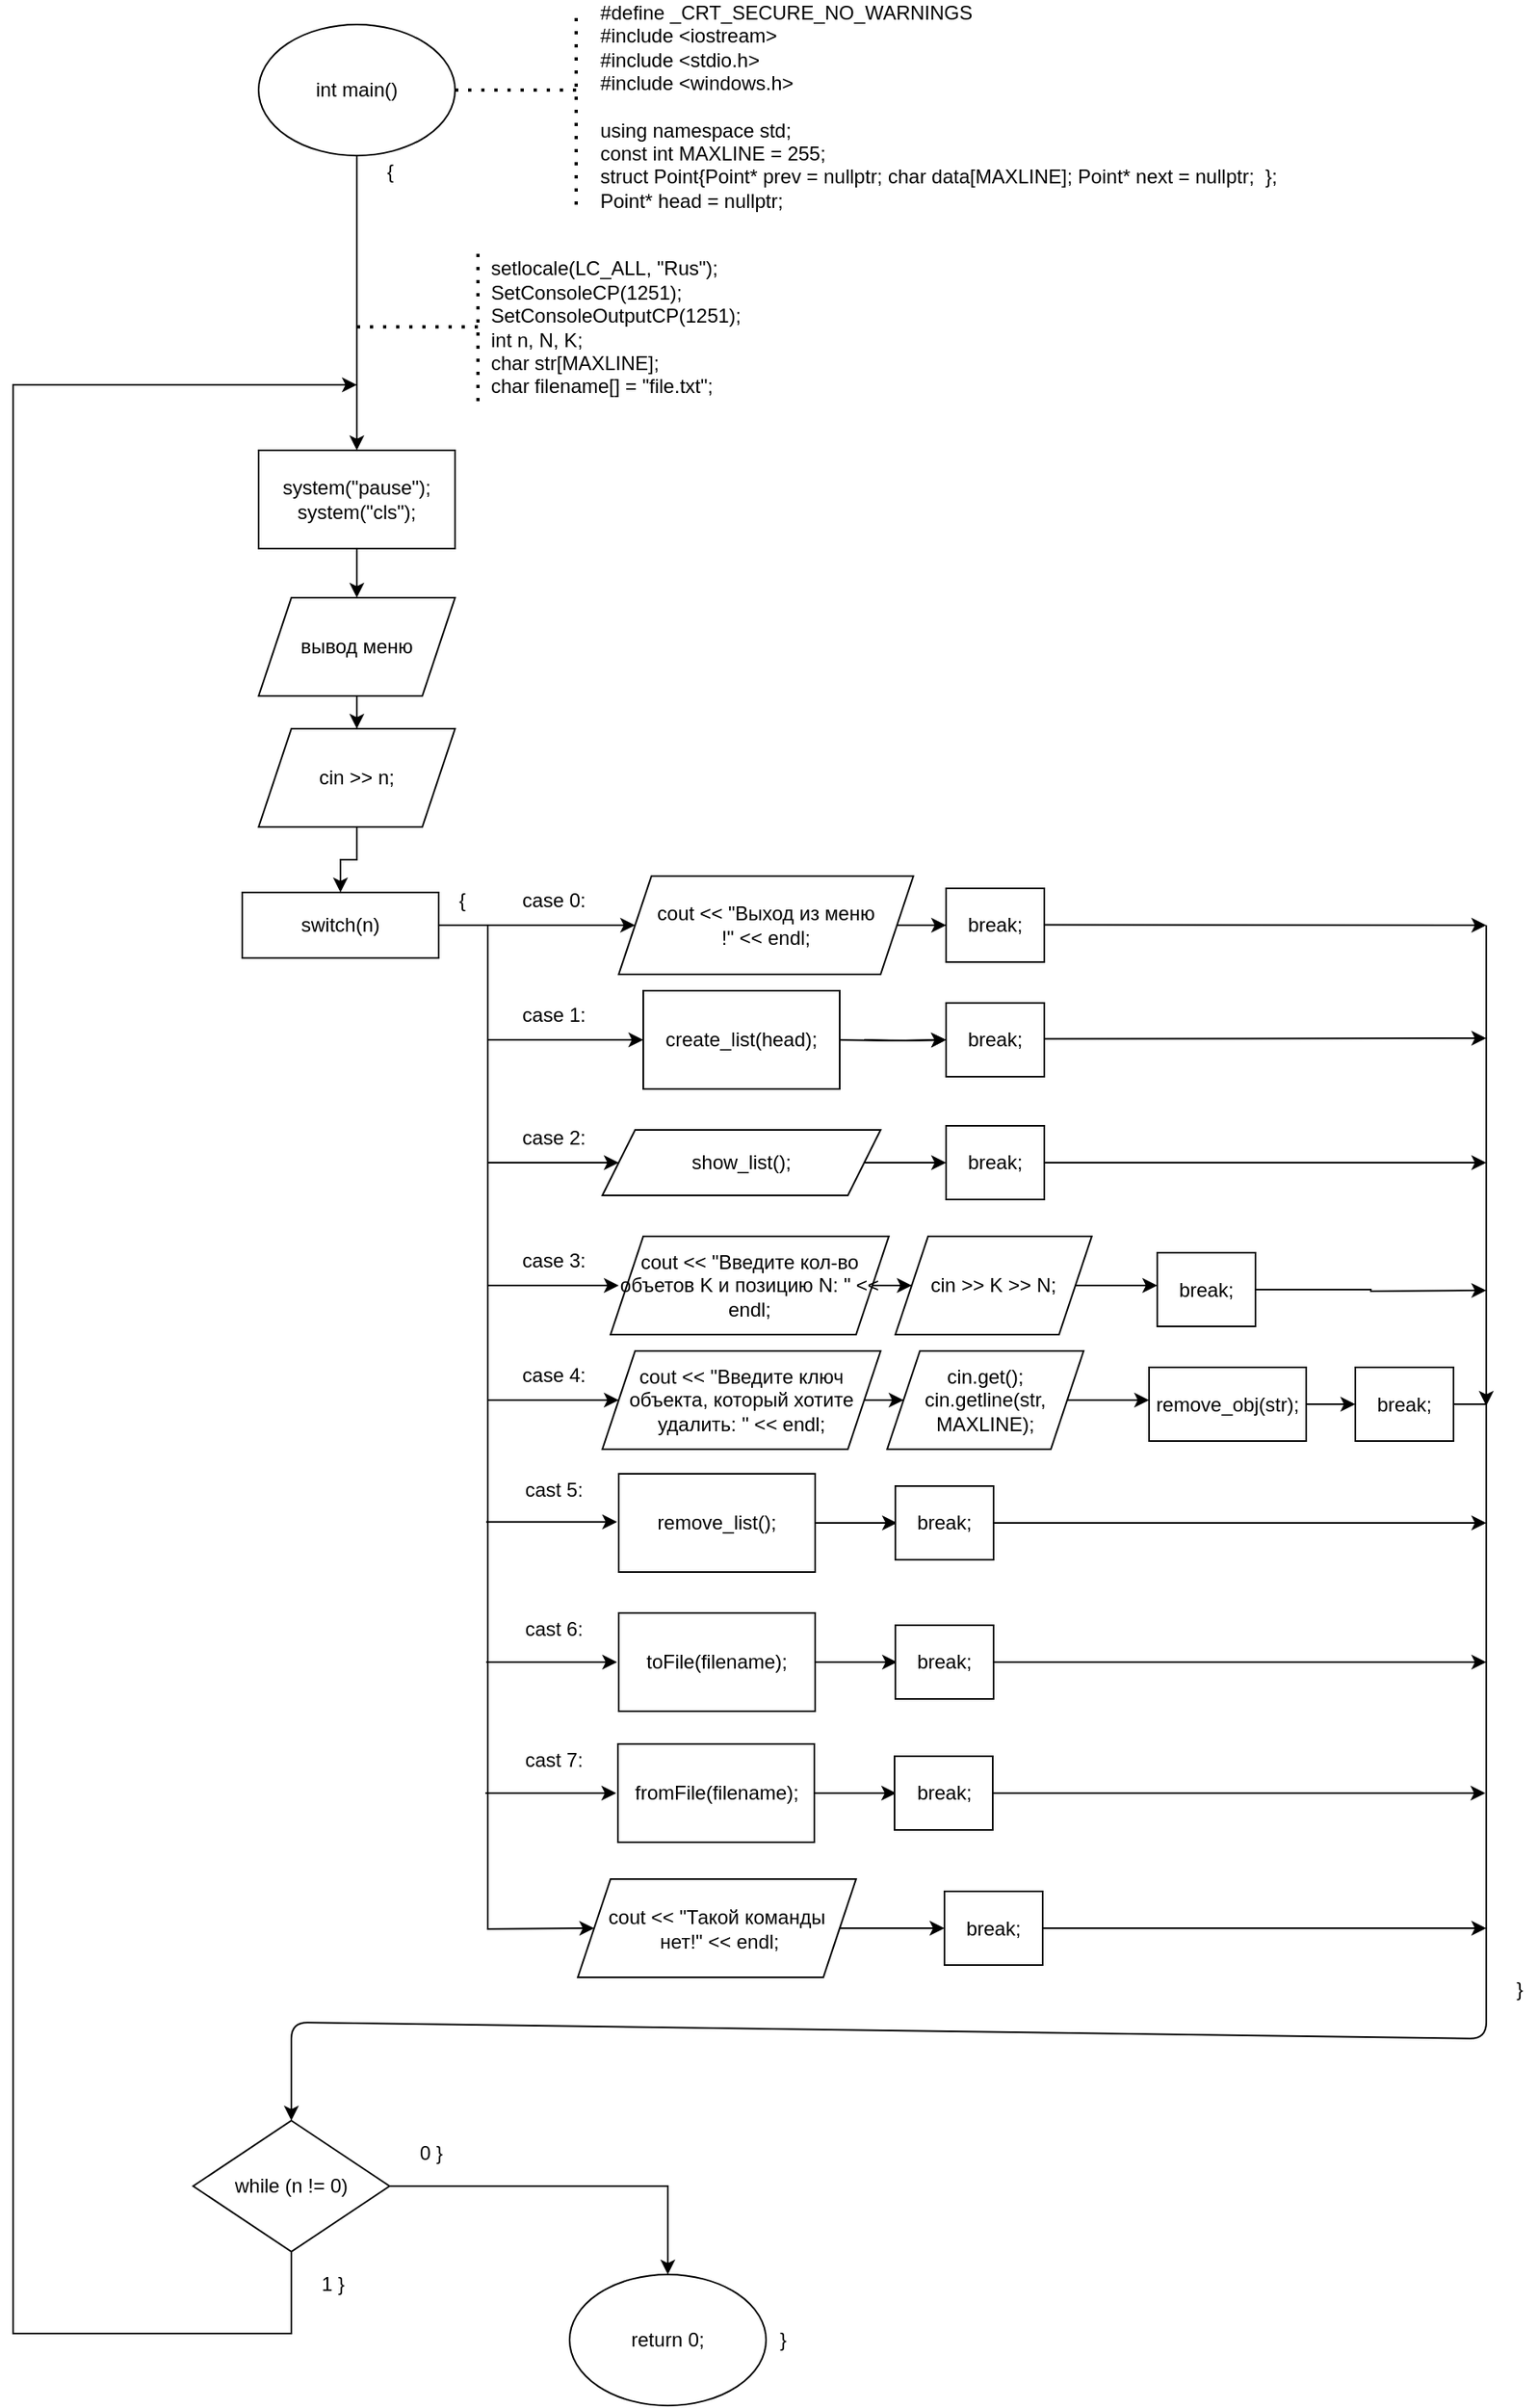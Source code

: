<mxfile version="13.9.9" type="device"><diagram id="QbGUG96C2pj4gj83jWem" name="Страница 1"><mxGraphModel dx="852" dy="504" grid="1" gridSize="10" guides="1" tooltips="1" connect="1" arrows="1" fold="1" page="1" pageScale="1" pageWidth="827" pageHeight="1169" math="0" shadow="0"><root><mxCell id="0"/><mxCell id="1" parent="0"/><mxCell id="N9R3cXab0VsPmYiec3A0-5" style="edgeStyle=orthogonalEdgeStyle;rounded=0;orthogonalLoop=1;jettySize=auto;html=1;" parent="1" source="N9R3cXab0VsPmYiec3A0-1" edge="1"><mxGeometry relative="1" as="geometry"><mxPoint x="340" y="600" as="targetPoint"/></mxGeometry></mxCell><mxCell id="N9R3cXab0VsPmYiec3A0-1" value="int main()" style="ellipse;whiteSpace=wrap;html=1;" parent="1" vertex="1"><mxGeometry x="280" y="340" width="120" height="80" as="geometry"/></mxCell><mxCell id="N9R3cXab0VsPmYiec3A0-2" value="" style="endArrow=none;dashed=1;html=1;dashPattern=1 3;strokeWidth=2;exitX=1;exitY=0.5;exitDx=0;exitDy=0;" parent="1" source="N9R3cXab0VsPmYiec3A0-1" edge="1"><mxGeometry width="50" height="50" relative="1" as="geometry"><mxPoint x="360" y="710" as="sourcePoint"/><mxPoint x="480" y="380" as="targetPoint"/></mxGeometry></mxCell><mxCell id="N9R3cXab0VsPmYiec3A0-3" value="&lt;div style=&quot;text-align: left&quot;&gt;#define _CRT_SECURE_NO_WARNINGS&lt;/div&gt;&lt;div style=&quot;text-align: left&quot;&gt;#include &amp;lt;iostream&amp;gt;&lt;/div&gt;&lt;div style=&quot;text-align: left&quot;&gt;#include &amp;lt;stdio.h&amp;gt;&lt;/div&gt;&lt;div style=&quot;text-align: left&quot;&gt;#include &amp;lt;windows.h&amp;gt;&amp;nbsp;&lt;/div&gt;&lt;div style=&quot;text-align: left&quot;&gt;&lt;br&gt;&lt;/div&gt;&lt;div style=&quot;text-align: left&quot;&gt;&lt;div&gt;using namespace std;&lt;/div&gt;&lt;div&gt;const int MAXLINE = 255;&lt;/div&gt;&lt;/div&gt;&lt;div&gt;&lt;div&gt;struct Point&lt;span&gt;{&lt;/span&gt;&lt;span&gt;Point* prev = nullptr;&amp;nbsp;&lt;/span&gt;&lt;span&gt;char data[MAXLINE];&amp;nbsp;&lt;/span&gt;&lt;span&gt;Point* next = nullptr;&amp;nbsp;&amp;nbsp;&lt;/span&gt;&lt;span&gt;};&lt;/span&gt;&lt;/div&gt;&lt;/div&gt;&lt;div style=&quot;text-align: left&quot;&gt;&lt;span&gt;Point* head = nullptr;&lt;br&gt;&lt;/span&gt;&lt;/div&gt;" style="text;html=1;align=center;verticalAlign=middle;resizable=0;points=[];autosize=1;" parent="1" vertex="1"><mxGeometry x="480" y="325" width="430" height="130" as="geometry"/></mxCell><mxCell id="N9R3cXab0VsPmYiec3A0-4" value="" style="endArrow=none;dashed=1;html=1;dashPattern=1 3;strokeWidth=2;" parent="1" edge="1"><mxGeometry width="50" height="50" relative="1" as="geometry"><mxPoint x="474" y="450" as="sourcePoint"/><mxPoint x="474" y="330" as="targetPoint"/></mxGeometry></mxCell><mxCell id="N9R3cXab0VsPmYiec3A0-6" value="" style="endArrow=none;dashed=1;html=1;dashPattern=1 3;strokeWidth=2;exitX=1;exitY=0.5;exitDx=0;exitDy=0;" parent="1" edge="1"><mxGeometry width="50" height="50" relative="1" as="geometry"><mxPoint x="340" y="524.58" as="sourcePoint"/><mxPoint x="420" y="524.58" as="targetPoint"/><Array as="points"><mxPoint x="380" y="524.58"/></Array></mxGeometry></mxCell><mxCell id="N9R3cXab0VsPmYiec3A0-7" value="&lt;div&gt;setlocale(LC_ALL, &quot;Rus&quot;);&lt;/div&gt;&lt;div&gt;&lt;span&gt;&#9;&lt;/span&gt;SetConsoleCP(1251);&lt;/div&gt;&lt;div&gt;&lt;span&gt;&#9;&lt;/span&gt;SetConsoleOutputCP(1251);&lt;/div&gt;&lt;div&gt;&lt;span&gt;&#9;&lt;/span&gt;int n, N, K;&lt;/div&gt;&lt;div&gt;&lt;span&gt;&#9;&lt;/span&gt;char str[MAXLINE];&lt;/div&gt;&lt;div&gt;&lt;span&gt;&#9;&lt;/span&gt;char filename[] = &quot;file.txt&quot;;&lt;/div&gt;" style="text;html=1;align=left;verticalAlign=middle;resizable=0;points=[];autosize=1;" parent="1" vertex="1"><mxGeometry x="420" y="480" width="170" height="90" as="geometry"/></mxCell><mxCell id="N9R3cXab0VsPmYiec3A0-8" value="" style="endArrow=none;dashed=1;html=1;dashPattern=1 3;strokeWidth=2;" parent="1" edge="1"><mxGeometry width="50" height="50" relative="1" as="geometry"><mxPoint x="414" y="570" as="sourcePoint"/><mxPoint x="414" y="480" as="targetPoint"/></mxGeometry></mxCell><mxCell id="N9R3cXab0VsPmYiec3A0-9" style="edgeStyle=orthogonalEdgeStyle;rounded=0;orthogonalLoop=1;jettySize=auto;html=1;entryX=0;entryY=0.5;entryDx=0;entryDy=0;endArrow=classic;endFill=1;" parent="1" source="N9R3cXab0VsPmYiec3A0-10" target="N9R3cXab0VsPmYiec3A0-12" edge="1"><mxGeometry relative="1" as="geometry"/></mxCell><mxCell id="N9R3cXab0VsPmYiec3A0-10" value="switch(n)" style="rounded=0;whiteSpace=wrap;html=1;" parent="1" vertex="1"><mxGeometry x="270" y="870" width="120" height="40" as="geometry"/></mxCell><mxCell id="N9R3cXab0VsPmYiec3A0-11" style="edgeStyle=orthogonalEdgeStyle;rounded=0;orthogonalLoop=1;jettySize=auto;html=1;entryX=0;entryY=0.5;entryDx=0;entryDy=0;endArrow=classic;endFill=1;" parent="1" source="N9R3cXab0VsPmYiec3A0-12" target="N9R3cXab0VsPmYiec3A0-13" edge="1"><mxGeometry relative="1" as="geometry"/></mxCell><mxCell id="N9R3cXab0VsPmYiec3A0-12" value="cout &amp;lt;&amp;lt; &quot;Выход из меню&lt;br&gt;!&quot; &amp;lt;&amp;lt; endl;" style="shape=parallelogram;perimeter=parallelogramPerimeter;whiteSpace=wrap;html=1;fixedSize=1;" parent="1" vertex="1"><mxGeometry x="500" y="860" width="180" height="60" as="geometry"/></mxCell><mxCell id="N9R3cXab0VsPmYiec3A0-13" value="break;" style="rounded=0;whiteSpace=wrap;html=1;" parent="1" vertex="1"><mxGeometry x="700" y="867.5" width="60" height="45" as="geometry"/></mxCell><mxCell id="N9R3cXab0VsPmYiec3A0-14" value="case 0:" style="text;html=1;align=center;verticalAlign=middle;resizable=0;points=[];autosize=1;strokeColor=none;fillColor=none;" parent="1" vertex="1"><mxGeometry x="435" y="865" width="50" height="20" as="geometry"/></mxCell><mxCell id="N9R3cXab0VsPmYiec3A0-15" value="{" style="text;html=1;align=center;verticalAlign=middle;resizable=0;points=[];autosize=1;strokeColor=none;fillColor=none;" parent="1" vertex="1"><mxGeometry x="389" y="860" width="30" height="30" as="geometry"/></mxCell><mxCell id="N9R3cXab0VsPmYiec3A0-16" value="" style="endArrow=classic;html=1;rounded=0;entryX=0;entryY=0.5;entryDx=0;entryDy=0;" parent="1" target="N9R3cXab0VsPmYiec3A0-103" edge="1"><mxGeometry width="50" height="50" relative="1" as="geometry"><mxPoint x="420" y="890" as="sourcePoint"/><mxPoint x="460" y="1500" as="targetPoint"/><Array as="points"><mxPoint x="420" y="1503"/></Array></mxGeometry></mxCell><mxCell id="N9R3cXab0VsPmYiec3A0-17" style="edgeStyle=orthogonalEdgeStyle;rounded=0;orthogonalLoop=1;jettySize=auto;html=1;entryX=0;entryY=0.5;entryDx=0;entryDy=0;endArrow=classic;endFill=1;" parent="1" target="N9R3cXab0VsPmYiec3A0-19" edge="1"><mxGeometry relative="1" as="geometry"><mxPoint x="650" y="960" as="sourcePoint"/></mxGeometry></mxCell><mxCell id="N9R3cXab0VsPmYiec3A0-19" value="break;" style="rounded=0;whiteSpace=wrap;html=1;" parent="1" vertex="1"><mxGeometry x="700" y="937.5" width="60" height="45" as="geometry"/></mxCell><mxCell id="N9R3cXab0VsPmYiec3A0-20" value="case 1:" style="text;html=1;align=center;verticalAlign=middle;resizable=0;points=[];autosize=1;strokeColor=none;fillColor=none;" parent="1" vertex="1"><mxGeometry x="435" y="935" width="50" height="20" as="geometry"/></mxCell><mxCell id="N9R3cXab0VsPmYiec3A0-21" value="" style="endArrow=classic;html=1;rounded=0;entryX=0;entryY=0.5;entryDx=0;entryDy=0;" parent="1" target="N9R3cXab0VsPmYiec3A0-66" edge="1"><mxGeometry width="50" height="50" relative="1" as="geometry"><mxPoint x="420" y="960" as="sourcePoint"/><mxPoint x="500" y="960" as="targetPoint"/></mxGeometry></mxCell><mxCell id="N9R3cXab0VsPmYiec3A0-22" style="edgeStyle=orthogonalEdgeStyle;rounded=0;orthogonalLoop=1;jettySize=auto;html=1;entryX=0;entryY=0.5;entryDx=0;entryDy=0;endArrow=classic;endFill=1;" parent="1" source="N9R3cXab0VsPmYiec3A0-23" target="N9R3cXab0VsPmYiec3A0-24" edge="1"><mxGeometry relative="1" as="geometry"/></mxCell><mxCell id="N9R3cXab0VsPmYiec3A0-23" value="show_list();" style="shape=parallelogram;perimeter=parallelogramPerimeter;whiteSpace=wrap;html=1;fixedSize=1;" parent="1" vertex="1"><mxGeometry x="490" y="1015" width="170" height="40" as="geometry"/></mxCell><mxCell id="N9R3cXab0VsPmYiec3A0-59" style="edgeStyle=orthogonalEdgeStyle;rounded=0;orthogonalLoop=1;jettySize=auto;html=1;" parent="1" source="N9R3cXab0VsPmYiec3A0-24" edge="1"><mxGeometry relative="1" as="geometry"><mxPoint x="1030" y="1035" as="targetPoint"/></mxGeometry></mxCell><mxCell id="N9R3cXab0VsPmYiec3A0-24" value="break;" style="rounded=0;whiteSpace=wrap;html=1;" parent="1" vertex="1"><mxGeometry x="700" y="1012.5" width="60" height="45" as="geometry"/></mxCell><mxCell id="N9R3cXab0VsPmYiec3A0-25" value="case 2:" style="text;html=1;align=center;verticalAlign=middle;resizable=0;points=[];autosize=1;strokeColor=none;fillColor=none;" parent="1" vertex="1"><mxGeometry x="435" y="1010" width="50" height="20" as="geometry"/></mxCell><mxCell id="N9R3cXab0VsPmYiec3A0-26" value="" style="endArrow=classic;html=1;rounded=0;entryX=0;entryY=0.5;entryDx=0;entryDy=0;" parent="1" target="N9R3cXab0VsPmYiec3A0-23" edge="1"><mxGeometry width="50" height="50" relative="1" as="geometry"><mxPoint x="420" y="1035" as="sourcePoint"/><mxPoint x="480" y="1105" as="targetPoint"/></mxGeometry></mxCell><mxCell id="N9R3cXab0VsPmYiec3A0-30" value="case 3:" style="text;html=1;align=center;verticalAlign=middle;resizable=0;points=[];autosize=1;strokeColor=none;fillColor=none;" parent="1" vertex="1"><mxGeometry x="435" y="1085" width="50" height="20" as="geometry"/></mxCell><mxCell id="N9R3cXab0VsPmYiec3A0-31" value="" style="endArrow=classic;html=1;rounded=0;entryX=0;entryY=0.5;entryDx=0;entryDy=0;" parent="1" edge="1"><mxGeometry width="50" height="50" relative="1" as="geometry"><mxPoint x="420" y="1110" as="sourcePoint"/><mxPoint x="500" y="1110" as="targetPoint"/></mxGeometry></mxCell><mxCell id="N9R3cXab0VsPmYiec3A0-35" value="case 4:" style="text;html=1;align=center;verticalAlign=middle;resizable=0;points=[];autosize=1;strokeColor=none;fillColor=none;" parent="1" vertex="1"><mxGeometry x="435" y="1155" width="50" height="20" as="geometry"/></mxCell><mxCell id="N9R3cXab0VsPmYiec3A0-36" value="" style="endArrow=classic;html=1;rounded=0;entryX=0;entryY=0.5;entryDx=0;entryDy=0;" parent="1" edge="1"><mxGeometry width="50" height="50" relative="1" as="geometry"><mxPoint x="420" y="1180" as="sourcePoint"/><mxPoint x="500" y="1180" as="targetPoint"/></mxGeometry></mxCell><mxCell id="N9R3cXab0VsPmYiec3A0-41" value="cast 5:" style="text;html=1;align=center;verticalAlign=middle;resizable=0;points=[];autosize=1;strokeColor=none;fillColor=none;" parent="1" vertex="1"><mxGeometry x="435" y="1225" width="50" height="20" as="geometry"/></mxCell><mxCell id="N9R3cXab0VsPmYiec3A0-45" value="" style="endArrow=classic;html=1;rounded=0;exitX=1;exitY=0.5;exitDx=0;exitDy=0;" parent="1" edge="1"><mxGeometry width="50" height="50" relative="1" as="geometry"><mxPoint x="760" y="959.43" as="sourcePoint"/><mxPoint x="1030" y="959" as="targetPoint"/></mxGeometry></mxCell><mxCell id="N9R3cXab0VsPmYiec3A0-46" value="" style="endArrow=classic;html=1;rounded=0;exitX=1;exitY=0.5;exitDx=0;exitDy=0;" parent="1" edge="1"><mxGeometry width="50" height="50" relative="1" as="geometry"><mxPoint x="760" y="889.71" as="sourcePoint"/><mxPoint x="1030" y="890" as="targetPoint"/></mxGeometry></mxCell><mxCell id="N9R3cXab0VsPmYiec3A0-51" style="edgeStyle=orthogonalEdgeStyle;rounded=0;orthogonalLoop=1;jettySize=auto;html=1;" parent="1" source="N9R3cXab0VsPmYiec3A0-50" target="N9R3cXab0VsPmYiec3A0-52" edge="1"><mxGeometry relative="1" as="geometry"><mxPoint x="340" y="690" as="targetPoint"/></mxGeometry></mxCell><mxCell id="N9R3cXab0VsPmYiec3A0-50" value="&lt;div&gt;system(&quot;pause&quot;);&lt;/div&gt;&lt;div&gt;&lt;span&gt;&#9;&#9;&lt;/span&gt;system(&quot;cls&quot;);&lt;/div&gt;" style="rounded=0;whiteSpace=wrap;html=1;" parent="1" vertex="1"><mxGeometry x="280" y="600" width="120" height="60" as="geometry"/></mxCell><mxCell id="N9R3cXab0VsPmYiec3A0-53" style="edgeStyle=orthogonalEdgeStyle;rounded=0;orthogonalLoop=1;jettySize=auto;html=1;" parent="1" source="N9R3cXab0VsPmYiec3A0-52" target="N9R3cXab0VsPmYiec3A0-54" edge="1"><mxGeometry relative="1" as="geometry"><mxPoint x="340" y="790" as="targetPoint"/></mxGeometry></mxCell><mxCell id="N9R3cXab0VsPmYiec3A0-52" value="вывод меню" style="shape=parallelogram;perimeter=parallelogramPerimeter;whiteSpace=wrap;html=1;fixedSize=1;" parent="1" vertex="1"><mxGeometry x="280" y="690" width="120" height="60" as="geometry"/></mxCell><mxCell id="N9R3cXab0VsPmYiec3A0-113" style="edgeStyle=orthogonalEdgeStyle;rounded=0;orthogonalLoop=1;jettySize=auto;html=1;" parent="1" source="N9R3cXab0VsPmYiec3A0-54" target="N9R3cXab0VsPmYiec3A0-10" edge="1"><mxGeometry relative="1" as="geometry"/></mxCell><mxCell id="N9R3cXab0VsPmYiec3A0-54" value="cin &amp;gt;&amp;gt; n;" style="shape=parallelogram;perimeter=parallelogramPerimeter;whiteSpace=wrap;html=1;fixedSize=1;" parent="1" vertex="1"><mxGeometry x="280" y="770" width="120" height="60" as="geometry"/></mxCell><mxCell id="N9R3cXab0VsPmYiec3A0-61" style="edgeStyle=orthogonalEdgeStyle;rounded=0;orthogonalLoop=1;jettySize=auto;html=1;" parent="1" source="N9R3cXab0VsPmYiec3A0-60" target="N9R3cXab0VsPmYiec3A0-62" edge="1"><mxGeometry relative="1" as="geometry"><mxPoint x="709" y="1110" as="targetPoint"/></mxGeometry></mxCell><mxCell id="N9R3cXab0VsPmYiec3A0-60" value="cout &amp;lt;&amp;lt; &quot;Введите кол-во объетов K и позицию N: &quot; &amp;lt;&amp;lt; endl;" style="shape=parallelogram;perimeter=parallelogramPerimeter;whiteSpace=wrap;html=1;fixedSize=1;" parent="1" vertex="1"><mxGeometry x="495" y="1080" width="170" height="60" as="geometry"/></mxCell><mxCell id="N9R3cXab0VsPmYiec3A0-63" style="edgeStyle=orthogonalEdgeStyle;rounded=0;orthogonalLoop=1;jettySize=auto;html=1;" parent="1" source="N9R3cXab0VsPmYiec3A0-62" edge="1"><mxGeometry relative="1" as="geometry"><mxPoint x="829" y="1110" as="targetPoint"/></mxGeometry></mxCell><mxCell id="N9R3cXab0VsPmYiec3A0-62" value="cin &amp;gt;&amp;gt; K &amp;gt;&amp;gt; N;" style="shape=parallelogram;perimeter=parallelogramPerimeter;whiteSpace=wrap;html=1;fixedSize=1;" parent="1" vertex="1"><mxGeometry x="669" y="1080" width="120" height="60" as="geometry"/></mxCell><mxCell id="N9R3cXab0VsPmYiec3A0-67" value="" style="edgeStyle=orthogonalEdgeStyle;rounded=0;orthogonalLoop=1;jettySize=auto;html=1;" parent="1" target="N9R3cXab0VsPmYiec3A0-19" edge="1"><mxGeometry relative="1" as="geometry"><mxPoint x="630" y="960" as="sourcePoint"/></mxGeometry></mxCell><mxCell id="N9R3cXab0VsPmYiec3A0-66" value="create_list(head);" style="rounded=0;whiteSpace=wrap;html=1;" parent="1" vertex="1"><mxGeometry x="515" y="930" width="120" height="60" as="geometry"/></mxCell><mxCell id="N9R3cXab0VsPmYiec3A0-69" style="edgeStyle=orthogonalEdgeStyle;rounded=0;orthogonalLoop=1;jettySize=auto;html=1;" parent="1" source="N9R3cXab0VsPmYiec3A0-68" edge="1"><mxGeometry relative="1" as="geometry"><mxPoint x="1030" y="1113" as="targetPoint"/></mxGeometry></mxCell><mxCell id="N9R3cXab0VsPmYiec3A0-68" value="break;" style="rounded=0;whiteSpace=wrap;html=1;" parent="1" vertex="1"><mxGeometry x="829" y="1090" width="60" height="45" as="geometry"/></mxCell><mxCell id="N9R3cXab0VsPmYiec3A0-70" style="edgeStyle=orthogonalEdgeStyle;rounded=0;orthogonalLoop=1;jettySize=auto;html=1;" parent="1" source="N9R3cXab0VsPmYiec3A0-71" target="N9R3cXab0VsPmYiec3A0-73" edge="1"><mxGeometry relative="1" as="geometry"><mxPoint x="704" y="1180" as="targetPoint"/></mxGeometry></mxCell><mxCell id="N9R3cXab0VsPmYiec3A0-71" value="cout &amp;lt;&amp;lt; &quot;Введите ключ объекта, который хотите удалить: &quot; &amp;lt;&amp;lt; endl;" style="shape=parallelogram;perimeter=parallelogramPerimeter;whiteSpace=wrap;html=1;fixedSize=1;" parent="1" vertex="1"><mxGeometry x="490" y="1150" width="170" height="60" as="geometry"/></mxCell><mxCell id="N9R3cXab0VsPmYiec3A0-72" style="edgeStyle=orthogonalEdgeStyle;rounded=0;orthogonalLoop=1;jettySize=auto;html=1;" parent="1" source="N9R3cXab0VsPmYiec3A0-73" edge="1"><mxGeometry relative="1" as="geometry"><mxPoint x="824" y="1180" as="targetPoint"/></mxGeometry></mxCell><mxCell id="N9R3cXab0VsPmYiec3A0-73" value="&lt;div&gt;cin.get();&lt;/div&gt;&lt;div&gt;&lt;span&gt;&#9;&#9;&#9;&lt;/span&gt;cin.getline(str, MAXLINE);&lt;/div&gt;" style="shape=parallelogram;perimeter=parallelogramPerimeter;whiteSpace=wrap;html=1;fixedSize=1;" parent="1" vertex="1"><mxGeometry x="664" y="1150" width="120" height="60" as="geometry"/></mxCell><mxCell id="N9R3cXab0VsPmYiec3A0-77" style="edgeStyle=orthogonalEdgeStyle;rounded=0;orthogonalLoop=1;jettySize=auto;html=1;entryX=0;entryY=0.5;entryDx=0;entryDy=0;" parent="1" source="N9R3cXab0VsPmYiec3A0-75" target="N9R3cXab0VsPmYiec3A0-76" edge="1"><mxGeometry relative="1" as="geometry"/></mxCell><mxCell id="N9R3cXab0VsPmYiec3A0-75" value="remove_obj(str);" style="rounded=0;whiteSpace=wrap;html=1;" parent="1" vertex="1"><mxGeometry x="824" y="1160" width="96" height="45" as="geometry"/></mxCell><mxCell id="N9R3cXab0VsPmYiec3A0-78" style="edgeStyle=orthogonalEdgeStyle;rounded=0;orthogonalLoop=1;jettySize=auto;html=1;" parent="1" source="N9R3cXab0VsPmYiec3A0-76" edge="1"><mxGeometry relative="1" as="geometry"><mxPoint x="1030" y="1183" as="targetPoint"/></mxGeometry></mxCell><mxCell id="N9R3cXab0VsPmYiec3A0-76" value="break;" style="rounded=0;whiteSpace=wrap;html=1;" parent="1" vertex="1"><mxGeometry x="950" y="1160" width="60" height="45" as="geometry"/></mxCell><mxCell id="N9R3cXab0VsPmYiec3A0-85" style="edgeStyle=orthogonalEdgeStyle;rounded=0;orthogonalLoop=1;jettySize=auto;html=1;" parent="1" source="N9R3cXab0VsPmYiec3A0-82" edge="1"><mxGeometry relative="1" as="geometry"><mxPoint x="670" y="1255" as="targetPoint"/></mxGeometry></mxCell><mxCell id="N9R3cXab0VsPmYiec3A0-82" value="remove_list();" style="rounded=0;whiteSpace=wrap;html=1;" parent="1" vertex="1"><mxGeometry x="500" y="1225" width="120" height="60" as="geometry"/></mxCell><mxCell id="N9R3cXab0VsPmYiec3A0-88" style="edgeStyle=orthogonalEdgeStyle;rounded=0;orthogonalLoop=1;jettySize=auto;html=1;" parent="1" source="N9R3cXab0VsPmYiec3A0-87" edge="1"><mxGeometry relative="1" as="geometry"><mxPoint x="1030" y="1255" as="targetPoint"/></mxGeometry></mxCell><mxCell id="N9R3cXab0VsPmYiec3A0-87" value="break;" style="rounded=0;whiteSpace=wrap;html=1;" parent="1" vertex="1"><mxGeometry x="669" y="1232.5" width="60" height="45" as="geometry"/></mxCell><mxCell id="N9R3cXab0VsPmYiec3A0-89" value="" style="endArrow=classic;html=1;rounded=0;entryX=0;entryY=0.5;entryDx=0;entryDy=0;" parent="1" edge="1"><mxGeometry width="50" height="50" relative="1" as="geometry"><mxPoint x="419" y="1254.41" as="sourcePoint"/><mxPoint x="499" y="1254.41" as="targetPoint"/></mxGeometry></mxCell><mxCell id="N9R3cXab0VsPmYiec3A0-90" value="" style="endArrow=classic;html=1;rounded=0;entryX=0;entryY=0.5;entryDx=0;entryDy=0;" parent="1" edge="1"><mxGeometry width="50" height="50" relative="1" as="geometry"><mxPoint x="419" y="1340" as="sourcePoint"/><mxPoint x="499" y="1340" as="targetPoint"/></mxGeometry></mxCell><mxCell id="N9R3cXab0VsPmYiec3A0-91" style="edgeStyle=orthogonalEdgeStyle;rounded=0;orthogonalLoop=1;jettySize=auto;html=1;" parent="1" source="N9R3cXab0VsPmYiec3A0-92" edge="1"><mxGeometry relative="1" as="geometry"><mxPoint x="670" y="1340" as="targetPoint"/></mxGeometry></mxCell><mxCell id="N9R3cXab0VsPmYiec3A0-92" value="toFile(filename);" style="rounded=0;whiteSpace=wrap;html=1;" parent="1" vertex="1"><mxGeometry x="500" y="1310" width="120" height="60" as="geometry"/></mxCell><mxCell id="N9R3cXab0VsPmYiec3A0-93" style="edgeStyle=orthogonalEdgeStyle;rounded=0;orthogonalLoop=1;jettySize=auto;html=1;" parent="1" source="N9R3cXab0VsPmYiec3A0-94" edge="1"><mxGeometry relative="1" as="geometry"><mxPoint x="1030" y="1340" as="targetPoint"/></mxGeometry></mxCell><mxCell id="N9R3cXab0VsPmYiec3A0-94" value="break;" style="rounded=0;whiteSpace=wrap;html=1;" parent="1" vertex="1"><mxGeometry x="669" y="1317.5" width="60" height="45" as="geometry"/></mxCell><mxCell id="N9R3cXab0VsPmYiec3A0-95" value="" style="endArrow=classic;html=1;rounded=0;entryX=0;entryY=0.5;entryDx=0;entryDy=0;" parent="1" edge="1"><mxGeometry width="50" height="50" relative="1" as="geometry"><mxPoint x="418.5" y="1420" as="sourcePoint"/><mxPoint x="498.5" y="1420" as="targetPoint"/></mxGeometry></mxCell><mxCell id="N9R3cXab0VsPmYiec3A0-96" style="edgeStyle=orthogonalEdgeStyle;rounded=0;orthogonalLoop=1;jettySize=auto;html=1;" parent="1" source="N9R3cXab0VsPmYiec3A0-97" edge="1"><mxGeometry relative="1" as="geometry"><mxPoint x="669.5" y="1420" as="targetPoint"/></mxGeometry></mxCell><mxCell id="N9R3cXab0VsPmYiec3A0-97" value="fromFile(filename);" style="rounded=0;whiteSpace=wrap;html=1;" parent="1" vertex="1"><mxGeometry x="499.5" y="1390" width="120" height="60" as="geometry"/></mxCell><mxCell id="N9R3cXab0VsPmYiec3A0-98" style="edgeStyle=orthogonalEdgeStyle;rounded=0;orthogonalLoop=1;jettySize=auto;html=1;" parent="1" source="N9R3cXab0VsPmYiec3A0-99" edge="1"><mxGeometry relative="1" as="geometry"><mxPoint x="1029.5" y="1420" as="targetPoint"/></mxGeometry></mxCell><mxCell id="N9R3cXab0VsPmYiec3A0-99" value="break;" style="rounded=0;whiteSpace=wrap;html=1;" parent="1" vertex="1"><mxGeometry x="668.5" y="1397.5" width="60" height="45" as="geometry"/></mxCell><mxCell id="N9R3cXab0VsPmYiec3A0-100" value="cast 6:" style="text;html=1;align=center;verticalAlign=middle;resizable=0;points=[];autosize=1;strokeColor=none;fillColor=none;" parent="1" vertex="1"><mxGeometry x="435" y="1310" width="50" height="20" as="geometry"/></mxCell><mxCell id="N9R3cXab0VsPmYiec3A0-101" value="cast 7:" style="text;html=1;align=center;verticalAlign=middle;resizable=0;points=[];autosize=1;strokeColor=none;fillColor=none;" parent="1" vertex="1"><mxGeometry x="435" y="1390" width="50" height="20" as="geometry"/></mxCell><mxCell id="N9R3cXab0VsPmYiec3A0-105" style="edgeStyle=orthogonalEdgeStyle;rounded=0;orthogonalLoop=1;jettySize=auto;html=1;entryX=0;entryY=0.5;entryDx=0;entryDy=0;" parent="1" source="N9R3cXab0VsPmYiec3A0-103" target="N9R3cXab0VsPmYiec3A0-106" edge="1"><mxGeometry relative="1" as="geometry"><mxPoint x="690" y="1510" as="targetPoint"/></mxGeometry></mxCell><mxCell id="N9R3cXab0VsPmYiec3A0-103" value="cout &amp;lt;&amp;lt; &quot;Такой команды&lt;br&gt;&amp;nbsp;нет!&quot; &amp;lt;&amp;lt; endl;" style="shape=parallelogram;perimeter=parallelogramPerimeter;whiteSpace=wrap;html=1;fixedSize=1;" parent="1" vertex="1"><mxGeometry x="475" y="1472.5" width="170" height="60" as="geometry"/></mxCell><mxCell id="N9R3cXab0VsPmYiec3A0-109" style="edgeStyle=orthogonalEdgeStyle;rounded=0;orthogonalLoop=1;jettySize=auto;html=1;" parent="1" source="N9R3cXab0VsPmYiec3A0-106" edge="1"><mxGeometry relative="1" as="geometry"><mxPoint x="1030" y="1502.5" as="targetPoint"/></mxGeometry></mxCell><mxCell id="N9R3cXab0VsPmYiec3A0-106" value="break;" style="rounded=0;whiteSpace=wrap;html=1;" parent="1" vertex="1"><mxGeometry x="699" y="1480" width="60" height="45" as="geometry"/></mxCell><mxCell id="N9R3cXab0VsPmYiec3A0-110" value="" style="endArrow=classic;html=1;" parent="1" target="N9R3cXab0VsPmYiec3A0-112" edge="1"><mxGeometry width="50" height="50" relative="1" as="geometry"><mxPoint x="1030" y="890" as="sourcePoint"/><mxPoint x="300" y="1600" as="targetPoint"/><Array as="points"><mxPoint x="1030" y="1570"/><mxPoint x="300" y="1560"/></Array></mxGeometry></mxCell><mxCell id="N9R3cXab0VsPmYiec3A0-111" value="}" style="text;html=1;align=center;verticalAlign=middle;resizable=0;points=[];autosize=1;" parent="1" vertex="1"><mxGeometry x="1040" y="1530" width="20" height="20" as="geometry"/></mxCell><mxCell id="N9R3cXab0VsPmYiec3A0-114" style="edgeStyle=orthogonalEdgeStyle;rounded=0;orthogonalLoop=1;jettySize=auto;html=1;" parent="1" source="N9R3cXab0VsPmYiec3A0-112" edge="1"><mxGeometry relative="1" as="geometry"><mxPoint x="340" y="560" as="targetPoint"/><Array as="points"><mxPoint x="300" y="1750"/><mxPoint x="130" y="1750"/><mxPoint x="130" y="560"/></Array></mxGeometry></mxCell><mxCell id="N9R3cXab0VsPmYiec3A0-116" style="edgeStyle=orthogonalEdgeStyle;rounded=0;orthogonalLoop=1;jettySize=auto;html=1;" parent="1" source="N9R3cXab0VsPmYiec3A0-112" target="N9R3cXab0VsPmYiec3A0-118" edge="1"><mxGeometry relative="1" as="geometry"><mxPoint x="450" y="1730" as="targetPoint"/></mxGeometry></mxCell><mxCell id="N9R3cXab0VsPmYiec3A0-112" value="while (n != 0)" style="rhombus;whiteSpace=wrap;html=1;" parent="1" vertex="1"><mxGeometry x="240" y="1620" width="120" height="80" as="geometry"/></mxCell><mxCell id="N9R3cXab0VsPmYiec3A0-115" value="1 }" style="text;html=1;align=center;verticalAlign=middle;resizable=0;points=[];autosize=1;" parent="1" vertex="1"><mxGeometry x="310" y="1710" width="30" height="20" as="geometry"/></mxCell><mxCell id="N9R3cXab0VsPmYiec3A0-117" value="0 }" style="text;html=1;align=center;verticalAlign=middle;resizable=0;points=[];autosize=1;" parent="1" vertex="1"><mxGeometry x="370" y="1630" width="30" height="20" as="geometry"/></mxCell><mxCell id="N9R3cXab0VsPmYiec3A0-118" value="return 0;" style="ellipse;whiteSpace=wrap;html=1;" parent="1" vertex="1"><mxGeometry x="470" y="1714" width="120" height="80" as="geometry"/></mxCell><mxCell id="N9R3cXab0VsPmYiec3A0-119" value="}" style="text;html=1;align=center;verticalAlign=middle;resizable=0;points=[];autosize=1;" parent="1" vertex="1"><mxGeometry x="590" y="1744" width="20" height="20" as="geometry"/></mxCell><mxCell id="N9R3cXab0VsPmYiec3A0-120" value="{" style="text;html=1;align=center;verticalAlign=middle;resizable=0;points=[];autosize=1;" parent="1" vertex="1"><mxGeometry x="350" y="420" width="20" height="20" as="geometry"/></mxCell></root></mxGraphModel></diagram></mxfile>